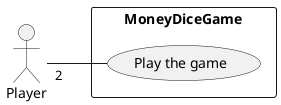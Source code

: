@startuml
'https://plantuml.com/use-case-diagram

actor :Player: as Player

rectangle MoneyDiceGame {
    left to right direction

    usecase "Play the game" as Play
}

Player "2" -- (Play)



@enduml